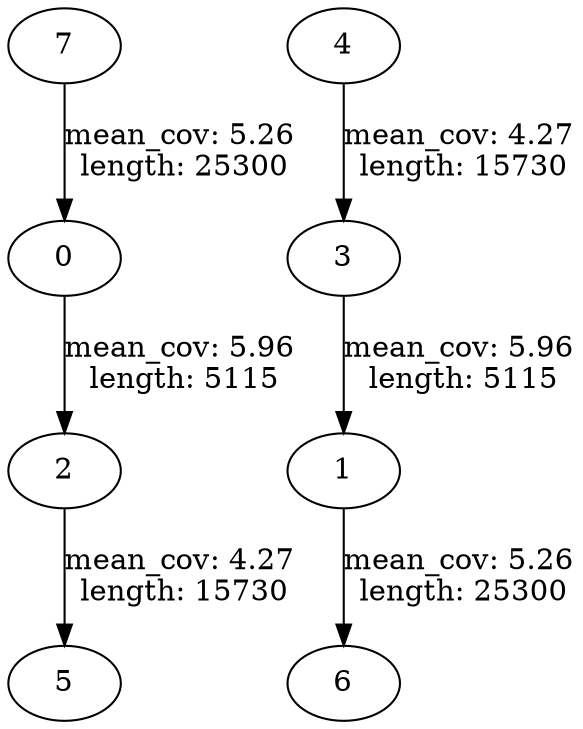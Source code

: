 digraph "" {
	0 -> 2 [key=0,
	label="mean_cov: 5.96
 length: 5115",
	length=5115,
	mean_cov=5.9618652440229205,
	seq="['']"];
1 -> 6 [key=0,
label="mean_cov: 5.26
 length: 25300",
length=25300,
mean_cov=5.261467163114949,
seq="['']"];
2 -> 5 [key=0,
label="mean_cov: 4.27
 length: 15730",
length=15730,
mean_cov=4.270158203623374,
seq="['']"];
3 -> 1 [key=0,
label="mean_cov: 5.96
 length: 5115",
length=5115,
mean_cov=5.9618652440229205,
seq="['']"];
4 -> 3 [key=0,
label="mean_cov: 4.27
 length: 15730",
length=15730,
mean_cov=4.270158203623374,
seq="['']"];
7 -> 0 [key=0,
label="mean_cov: 5.26
 length: 25300",
length=25300,
mean_cov=5.261467163114949,
seq="['']"];
}

